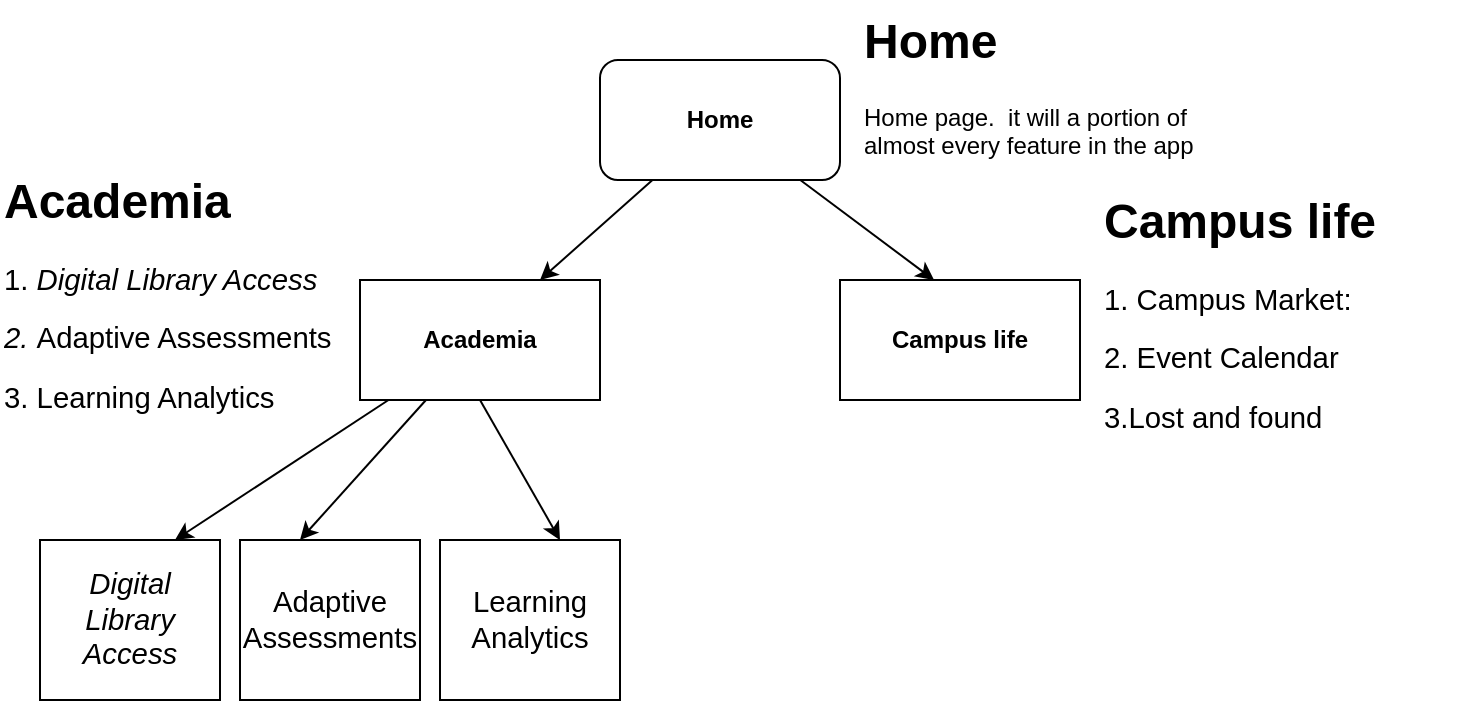 <mxfile version="26.0.1">
  <diagram name="Page-1" id="t2Agn3zVJbbcYLE0rASg">
    <mxGraphModel dx="872" dy="386" grid="1" gridSize="10" guides="1" tooltips="1" connect="1" arrows="1" fold="1" page="1" pageScale="1" pageWidth="850" pageHeight="1100" math="0" shadow="0">
      <root>
        <mxCell id="0" />
        <mxCell id="1" parent="0" />
        <mxCell id="FUpWUue3s9DD8rc0HmMt-10" style="edgeStyle=none;rounded=0;orthogonalLoop=1;jettySize=auto;html=1;entryX=0.75;entryY=0;entryDx=0;entryDy=0;" edge="1" parent="1" source="FUpWUue3s9DD8rc0HmMt-1" target="FUpWUue3s9DD8rc0HmMt-3">
          <mxGeometry relative="1" as="geometry" />
        </mxCell>
        <mxCell id="FUpWUue3s9DD8rc0HmMt-1" value="&lt;b&gt;Home&lt;/b&gt;" style="rounded=1;whiteSpace=wrap;html=1;" vertex="1" parent="1">
          <mxGeometry x="350" y="40" width="120" height="60" as="geometry" />
        </mxCell>
        <mxCell id="FUpWUue3s9DD8rc0HmMt-2" value="&lt;h1 style=&quot;margin-top: 0px;&quot;&gt;Home&lt;/h1&gt;&lt;p&gt;&lt;span style=&quot;text-align: center;&quot;&gt;Home page.&amp;nbsp; it will a portion of almost every feature in the app&lt;/span&gt;&lt;/p&gt;" style="text;html=1;whiteSpace=wrap;overflow=hidden;rounded=0;" vertex="1" parent="1">
          <mxGeometry x="480" y="10" width="170" height="90" as="geometry" />
        </mxCell>
        <mxCell id="FUpWUue3s9DD8rc0HmMt-3" value="&lt;b&gt;Academia&lt;/b&gt;" style="rounded=0;whiteSpace=wrap;html=1;" vertex="1" parent="1">
          <mxGeometry x="230" y="150" width="120" height="60" as="geometry" />
        </mxCell>
        <mxCell id="FUpWUue3s9DD8rc0HmMt-4" value="&lt;b&gt;Campus life&lt;/b&gt;" style="rounded=0;whiteSpace=wrap;html=1;" vertex="1" parent="1">
          <mxGeometry x="470" y="150" width="120" height="60" as="geometry" />
        </mxCell>
        <mxCell id="FUpWUue3s9DD8rc0HmMt-11" value="" style="endArrow=classic;html=1;rounded=0;entryX=0.392;entryY=0;entryDx=0;entryDy=0;entryPerimeter=0;" edge="1" parent="1" source="FUpWUue3s9DD8rc0HmMt-1" target="FUpWUue3s9DD8rc0HmMt-4">
          <mxGeometry width="50" height="50" relative="1" as="geometry">
            <mxPoint x="400" y="150" as="sourcePoint" />
            <mxPoint x="450" y="100" as="targetPoint" />
          </mxGeometry>
        </mxCell>
        <mxCell id="FUpWUue3s9DD8rc0HmMt-12" value="&lt;h1 style=&quot;margin-top: 0px;&quot;&gt;Academia&lt;/h1&gt;&lt;p&gt;&lt;font face=&quot;Arial, sans-serif&quot;&gt;&lt;span style=&quot;font-size: 14.667px; white-space-collapse: preserve;&quot;&gt;1. &lt;/span&gt;&lt;/font&gt;&lt;span style=&quot;background-color: transparent; font-family: Arial, sans-serif; font-size: 11pt; font-style: italic; white-space-collapse: preserve; color: light-dark(rgb(0, 0, 0), rgb(255, 255, 255));&quot;&gt;Digital Library Access&lt;/span&gt;&lt;/p&gt;&lt;p&gt;&lt;span style=&quot;background-color: transparent; font-family: Arial, sans-serif; font-size: 11pt; font-style: italic; white-space-collapse: preserve; color: light-dark(rgb(0, 0, 0), rgb(255, 255, 255));&quot;&gt;2. &lt;/span&gt;&lt;span style=&quot;background-color: transparent; font-family: Arial, sans-serif; font-size: 11pt; white-space-collapse: preserve; color: light-dark(rgb(0, 0, 0), rgb(255, 255, 255));&quot;&gt;Adaptive Assessments&lt;/span&gt;&lt;/p&gt;&lt;p&gt;&lt;span style=&quot;background-color: transparent; font-family: Arial, sans-serif; font-size: 11pt; white-space-collapse: preserve; color: light-dark(rgb(0, 0, 0), rgb(255, 255, 255));&quot;&gt;3. &lt;/span&gt;&lt;span style=&quot;background-color: transparent; color: light-dark(rgb(0, 0, 0), rgb(255, 255, 255)); white-space-collapse: preserve; font-size: 11pt; font-family: Arial, sans-serif; font-variant-numeric: normal; font-variant-east-asian: normal; font-variant-alternates: normal; font-variant-position: normal; font-variant-emoji: normal; vertical-align: baseline;&quot;&gt;Learning Analytics&lt;/span&gt;&lt;/p&gt;" style="text;html=1;whiteSpace=wrap;overflow=hidden;rounded=0;" vertex="1" parent="1">
          <mxGeometry x="50" y="90" width="180" height="140" as="geometry" />
        </mxCell>
        <mxCell id="FUpWUue3s9DD8rc0HmMt-13" value="&lt;h1 style=&quot;margin-top: 0px;&quot;&gt;Campus life&lt;/h1&gt;&lt;p&gt;&lt;font face=&quot;Arial, sans-serif&quot;&gt;&lt;span style=&quot;font-size: 14.667px; white-space-collapse: preserve;&quot;&gt;1. &lt;/span&gt;&lt;/font&gt;&lt;span style=&quot;background-color: transparent; font-family: Arial, sans-serif; font-size: 11pt; white-space-collapse: preserve; color: light-dark(rgb(0, 0, 0), rgb(255, 255, 255));&quot;&gt;Campus Market:&lt;/span&gt;&lt;/p&gt;&lt;p&gt;&lt;span style=&quot;background-color: transparent; font-family: Arial, sans-serif; font-size: 11pt; white-space-collapse: preserve; color: light-dark(rgb(0, 0, 0), rgb(255, 255, 255));&quot;&gt;2. &lt;/span&gt;&lt;span style=&quot;background-color: transparent; font-family: Arial, sans-serif; font-size: 11pt; white-space-collapse: preserve; color: light-dark(rgb(0, 0, 0), rgb(255, 255, 255));&quot;&gt;Event Calendar&lt;/span&gt;&lt;/p&gt;&lt;p&gt;&lt;span style=&quot;background-color: transparent; font-family: Arial, sans-serif; font-size: 11pt; white-space-collapse: preserve; color: light-dark(rgb(0, 0, 0), rgb(255, 255, 255));&quot;&gt;3.&lt;/span&gt;&lt;span style=&quot;background-color: transparent; font-family: Arial, sans-serif; font-size: 11pt; white-space-collapse: preserve; color: light-dark(rgb(0, 0, 0), rgb(255, 255, 255));&quot;&gt;Lost and found&lt;/span&gt;&lt;/p&gt;" style="text;html=1;whiteSpace=wrap;overflow=hidden;rounded=0;" vertex="1" parent="1">
          <mxGeometry x="600" y="100" width="180" height="140" as="geometry" />
        </mxCell>
        <mxCell id="FUpWUue3s9DD8rc0HmMt-16" value="&lt;span style=&quot;font-family: Arial, sans-serif; font-size: 14.667px; text-align: left; white-space-collapse: preserve;&quot;&gt;Adaptive Assessments&lt;/span&gt;" style="rounded=0;whiteSpace=wrap;html=1;" vertex="1" parent="1">
          <mxGeometry x="170" y="280" width="90" height="80" as="geometry" />
        </mxCell>
        <mxCell id="FUpWUue3s9DD8rc0HmMt-18" value="&lt;span style=&quot;font-family: Arial, sans-serif; font-size: 14.667px; text-align: left; white-space-collapse: preserve;&quot;&gt;Learning Analytics&lt;/span&gt;" style="rounded=0;whiteSpace=wrap;html=1;" vertex="1" parent="1">
          <mxGeometry x="270" y="280" width="90" height="80" as="geometry" />
        </mxCell>
        <mxCell id="FUpWUue3s9DD8rc0HmMt-19" value="&lt;span style=&quot;font-family: Arial, sans-serif; font-size: 14.667px; font-style: italic; text-align: left; white-space-collapse: preserve;&quot;&gt;Digital Library Access&lt;/span&gt;" style="rounded=0;whiteSpace=wrap;html=1;" vertex="1" parent="1">
          <mxGeometry x="70" y="280" width="90" height="80" as="geometry" />
        </mxCell>
        <mxCell id="FUpWUue3s9DD8rc0HmMt-20" value="" style="endArrow=classic;html=1;rounded=0;entryX=0.75;entryY=0;entryDx=0;entryDy=0;" edge="1" parent="1" source="FUpWUue3s9DD8rc0HmMt-3" target="FUpWUue3s9DD8rc0HmMt-19">
          <mxGeometry width="50" height="50" relative="1" as="geometry">
            <mxPoint x="115" y="280" as="sourcePoint" />
            <mxPoint x="165" y="230" as="targetPoint" />
          </mxGeometry>
        </mxCell>
        <mxCell id="FUpWUue3s9DD8rc0HmMt-21" value="" style="endArrow=classic;html=1;rounded=0;entryX=0.75;entryY=0;entryDx=0;entryDy=0;exitX=0.5;exitY=1;exitDx=0;exitDy=0;" edge="1" parent="1" source="FUpWUue3s9DD8rc0HmMt-3">
          <mxGeometry width="50" height="50" relative="1" as="geometry">
            <mxPoint x="310" y="220" as="sourcePoint" />
            <mxPoint x="330" y="280" as="targetPoint" />
          </mxGeometry>
        </mxCell>
        <mxCell id="FUpWUue3s9DD8rc0HmMt-22" value="" style="endArrow=classic;html=1;rounded=0;entryX=0.75;entryY=0;entryDx=0;entryDy=0;" edge="1" parent="1" source="FUpWUue3s9DD8rc0HmMt-3">
          <mxGeometry width="50" height="50" relative="1" as="geometry">
            <mxPoint x="312" y="207" as="sourcePoint" />
            <mxPoint x="200" y="280" as="targetPoint" />
          </mxGeometry>
        </mxCell>
      </root>
    </mxGraphModel>
  </diagram>
</mxfile>
